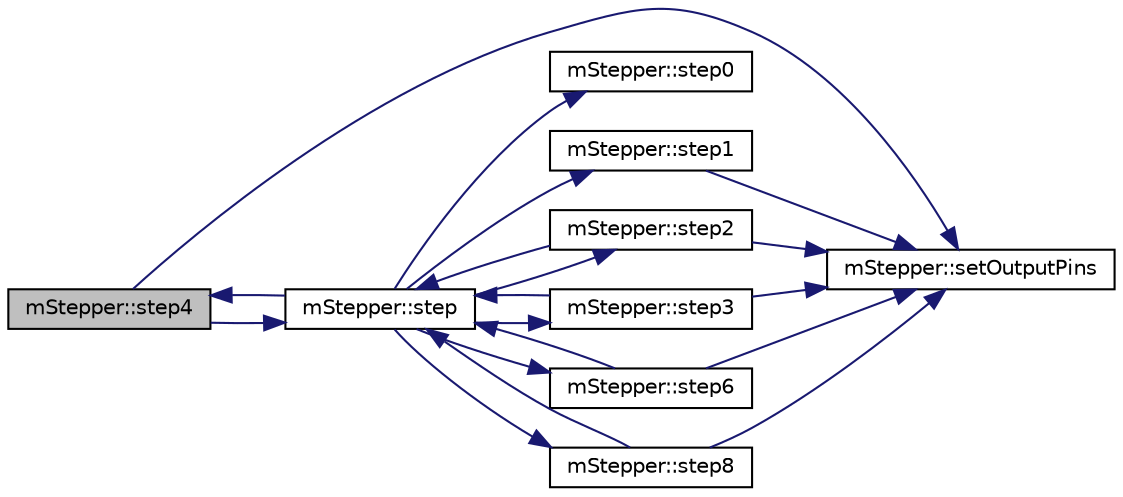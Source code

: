 digraph "mStepper::step4"
{
 // LATEX_PDF_SIZE
  edge [fontname="Helvetica",fontsize="10",labelfontname="Helvetica",labelfontsize="10"];
  node [fontname="Helvetica",fontsize="10",shape=record];
  rankdir="LR";
  Node1 [label="mStepper::step4",height=0.2,width=0.4,color="black", fillcolor="grey75", style="filled", fontcolor="black",tooltip=" "];
  Node1 -> Node2 [color="midnightblue",fontsize="10",style="solid",fontname="Helvetica"];
  Node2 [label="mStepper::setOutputPins",height=0.2,width=0.4,color="black", fillcolor="white", style="filled",URL="$classm_stepper.html#a349102a618cba377f8e9b5c6550baead",tooltip=" "];
  Node1 -> Node3 [color="midnightblue",fontsize="10",style="solid",fontname="Helvetica"];
  Node3 [label="mStepper::step",height=0.2,width=0.4,color="black", fillcolor="white", style="filled",URL="$classm_stepper.html#a461bc889477ed986bdecdcb7212db77b",tooltip=" "];
  Node3 -> Node4 [color="midnightblue",fontsize="10",style="solid",fontname="Helvetica"];
  Node4 [label="mStepper::step0",height=0.2,width=0.4,color="black", fillcolor="white", style="filled",URL="$classm_stepper.html#a59e2902c7c4844c1ae4e556d50e3c8fc",tooltip=" "];
  Node3 -> Node5 [color="midnightblue",fontsize="10",style="solid",fontname="Helvetica"];
  Node5 [label="mStepper::step1",height=0.2,width=0.4,color="black", fillcolor="white", style="filled",URL="$classm_stepper.html#a4c36b496365b02292bbc48ccb76df8ee",tooltip=" "];
  Node5 -> Node2 [color="midnightblue",fontsize="10",style="solid",fontname="Helvetica"];
  Node3 -> Node6 [color="midnightblue",fontsize="10",style="solid",fontname="Helvetica"];
  Node6 [label="mStepper::step2",height=0.2,width=0.4,color="black", fillcolor="white", style="filled",URL="$classm_stepper.html#aacde8d8de5b23388da9434c8a20da2a2",tooltip=" "];
  Node6 -> Node2 [color="midnightblue",fontsize="10",style="solid",fontname="Helvetica"];
  Node6 -> Node3 [color="midnightblue",fontsize="10",style="solid",fontname="Helvetica"];
  Node3 -> Node7 [color="midnightblue",fontsize="10",style="solid",fontname="Helvetica"];
  Node7 [label="mStepper::step3",height=0.2,width=0.4,color="black", fillcolor="white", style="filled",URL="$classm_stepper.html#aeb61a1d0104a56e602b405b22bcdd908",tooltip=" "];
  Node7 -> Node2 [color="midnightblue",fontsize="10",style="solid",fontname="Helvetica"];
  Node7 -> Node3 [color="midnightblue",fontsize="10",style="solid",fontname="Helvetica"];
  Node3 -> Node1 [color="midnightblue",fontsize="10",style="solid",fontname="Helvetica"];
  Node3 -> Node8 [color="midnightblue",fontsize="10",style="solid",fontname="Helvetica"];
  Node8 [label="mStepper::step6",height=0.2,width=0.4,color="black", fillcolor="white", style="filled",URL="$classm_stepper.html#a4dbe4ea3dd2fd2fcc369c7de8ffa2547",tooltip=" "];
  Node8 -> Node2 [color="midnightblue",fontsize="10",style="solid",fontname="Helvetica"];
  Node8 -> Node3 [color="midnightblue",fontsize="10",style="solid",fontname="Helvetica"];
  Node3 -> Node9 [color="midnightblue",fontsize="10",style="solid",fontname="Helvetica"];
  Node9 [label="mStepper::step8",height=0.2,width=0.4,color="black", fillcolor="white", style="filled",URL="$classm_stepper.html#a4f29ded0620097e5b0eda94d2103dfd9",tooltip=" "];
  Node9 -> Node2 [color="midnightblue",fontsize="10",style="solid",fontname="Helvetica"];
  Node9 -> Node3 [color="midnightblue",fontsize="10",style="solid",fontname="Helvetica"];
}
